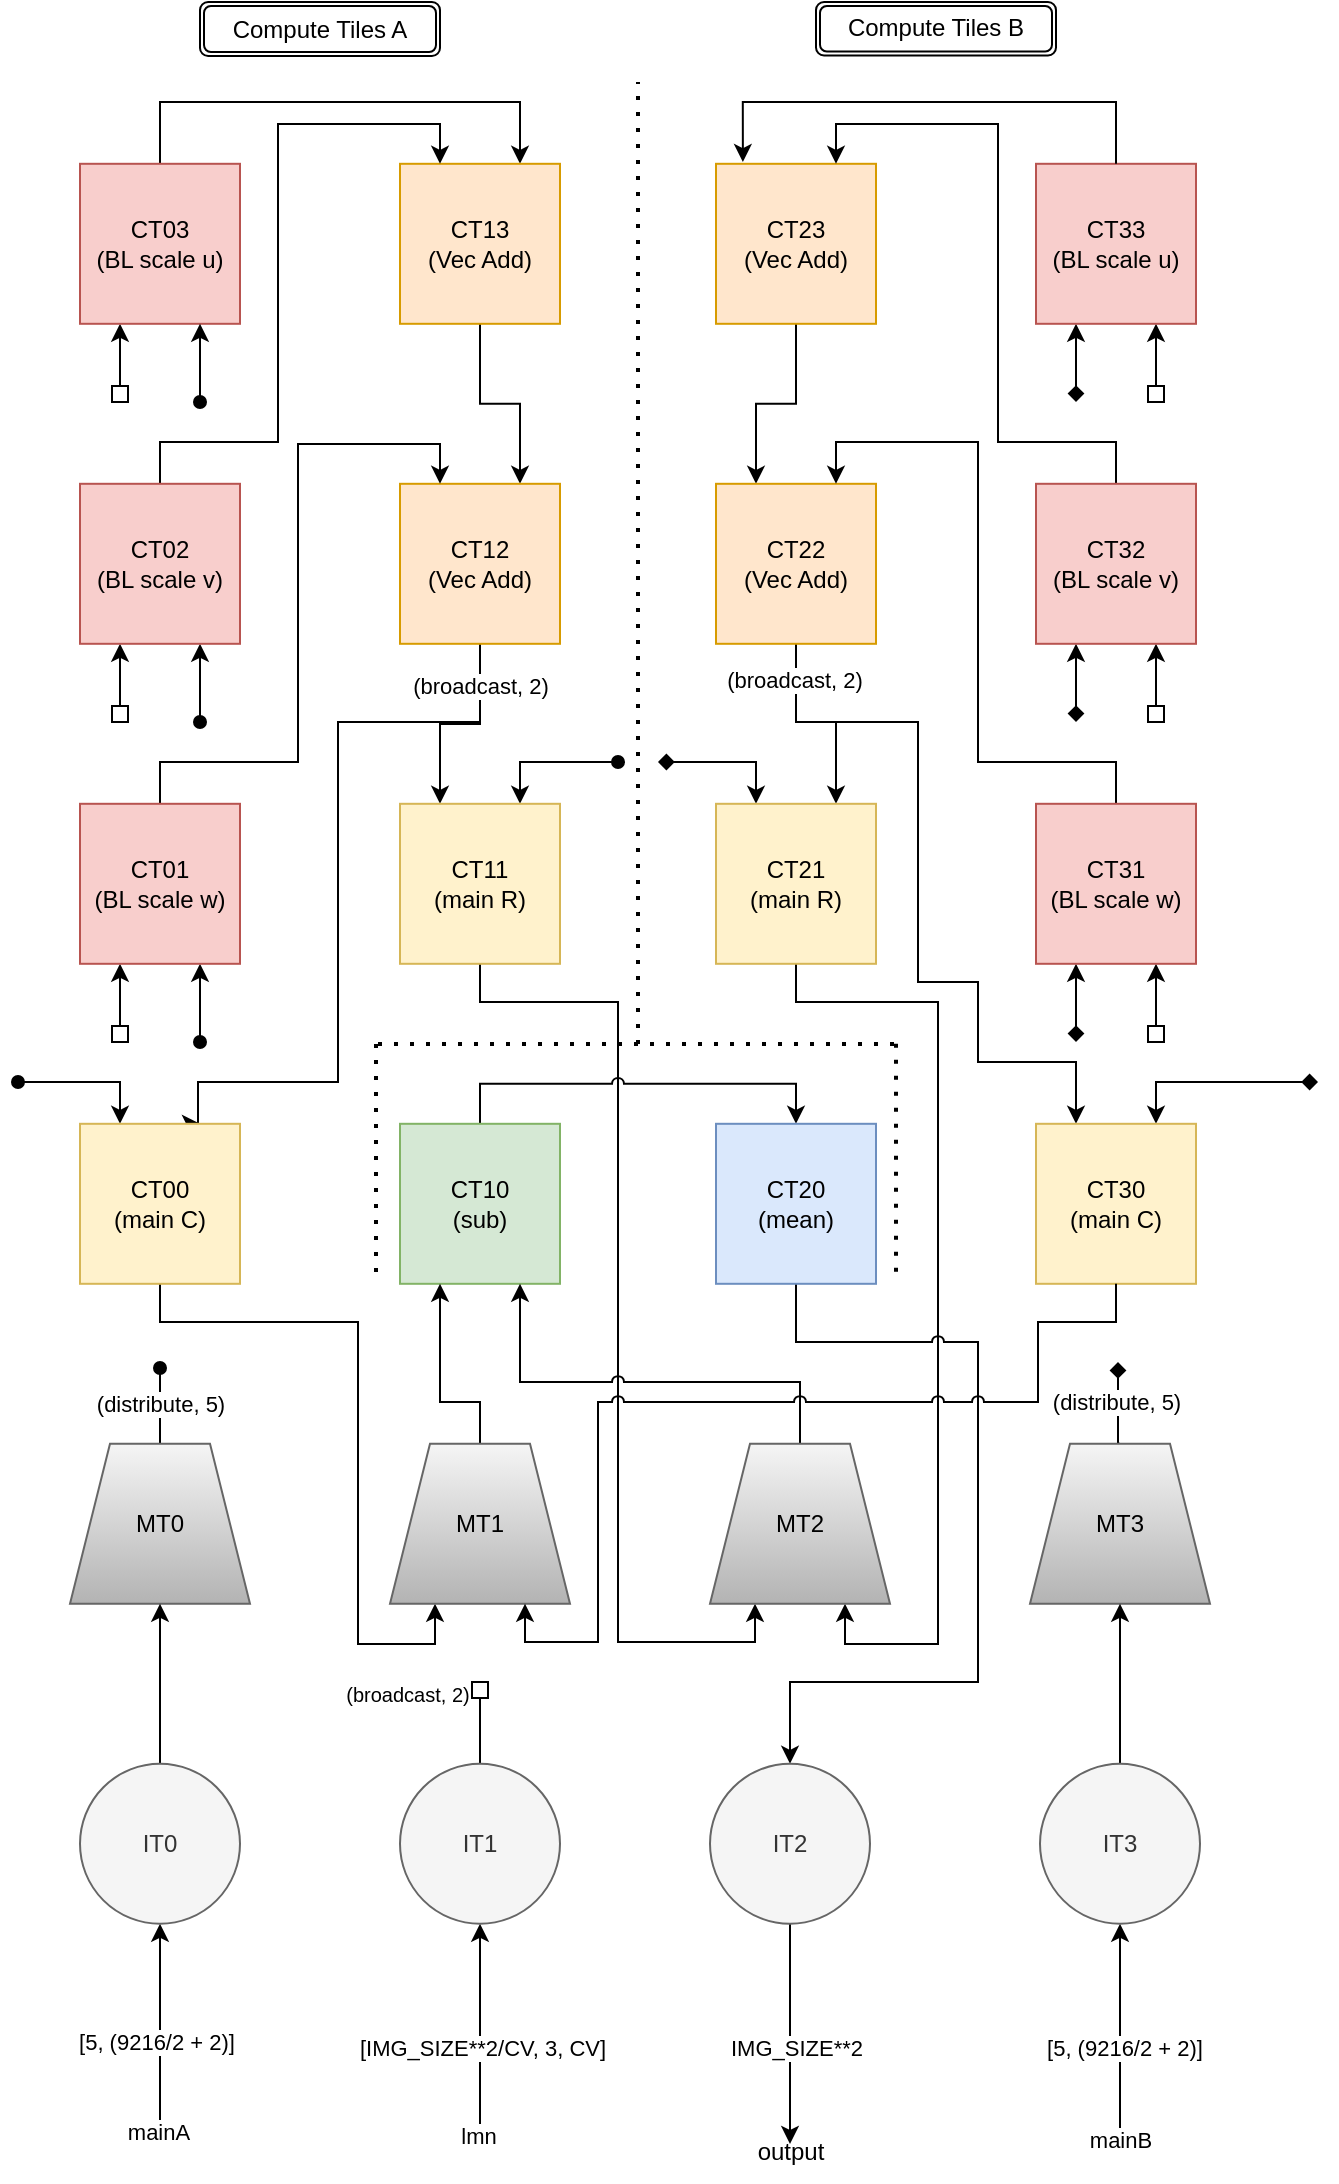 <mxfile version="24.5.3" type="device">
  <diagram name="Page-1" id="IsJR8FDoAbxO4GYFtRp9">
    <mxGraphModel dx="1050" dy="621" grid="1" gridSize="10" guides="1" tooltips="1" connect="1" arrows="1" fold="1" page="1" pageScale="1" pageWidth="850" pageHeight="1100" math="0" shadow="0">
      <root>
        <mxCell id="0" />
        <mxCell id="1" parent="0" />
        <mxCell id="jjxcdkxq4oABtmEfKF7z-58" style="edgeStyle=orthogonalEdgeStyle;rounded=0;orthogonalLoop=1;jettySize=auto;html=1;exitX=0.5;exitY=0;exitDx=0;exitDy=0;entryX=0.75;entryY=0;entryDx=0;entryDy=0;" parent="1" source="_XvTzFoEMZY5nAblzIYl-1" target="_XvTzFoEMZY5nAblzIYl-2" edge="1">
          <mxGeometry relative="1" as="geometry">
            <Array as="points">
              <mxPoint x="201" y="50" />
              <mxPoint x="381" y="50" />
            </Array>
          </mxGeometry>
        </mxCell>
        <mxCell id="jjxcdkxq4oABtmEfKF7z-85" style="edgeStyle=orthogonalEdgeStyle;rounded=0;orthogonalLoop=1;jettySize=auto;html=1;exitX=0.25;exitY=1;exitDx=0;exitDy=0;startArrow=classic;startFill=1;endArrow=box;endFill=0;" parent="1" source="_XvTzFoEMZY5nAblzIYl-1" edge="1">
          <mxGeometry relative="1" as="geometry">
            <mxPoint x="181" y="200" as="targetPoint" />
          </mxGeometry>
        </mxCell>
        <mxCell id="_XvTzFoEMZY5nAblzIYl-1" value="CT03&lt;div&gt;(BL scale u)&lt;/div&gt;" style="rounded=0;whiteSpace=wrap;html=1;fillColor=#f8cecc;strokeColor=#b85450;" parent="1" vertex="1">
          <mxGeometry x="161" y="80.9" width="80" height="80" as="geometry" />
        </mxCell>
        <mxCell id="jjxcdkxq4oABtmEfKF7z-60" style="edgeStyle=orthogonalEdgeStyle;rounded=0;orthogonalLoop=1;jettySize=auto;html=1;exitX=0.5;exitY=1;exitDx=0;exitDy=0;entryX=0.75;entryY=0;entryDx=0;entryDy=0;" parent="1" source="_XvTzFoEMZY5nAblzIYl-2" target="_XvTzFoEMZY5nAblzIYl-6" edge="1">
          <mxGeometry relative="1" as="geometry" />
        </mxCell>
        <mxCell id="_XvTzFoEMZY5nAblzIYl-2" value="CT13&lt;div&gt;(Vec Add)&lt;/div&gt;" style="rounded=0;whiteSpace=wrap;html=1;fillColor=#ffe6cc;strokeColor=#d79b00;" parent="1" vertex="1">
          <mxGeometry x="321" y="80.9" width="80" height="80" as="geometry" />
        </mxCell>
        <mxCell id="jjxcdkxq4oABtmEfKF7z-73" style="edgeStyle=orthogonalEdgeStyle;rounded=0;orthogonalLoop=1;jettySize=auto;html=1;exitX=0.5;exitY=1;exitDx=0;exitDy=0;entryX=0.25;entryY=0;entryDx=0;entryDy=0;" parent="1" source="_XvTzFoEMZY5nAblzIYl-3" target="_XvTzFoEMZY5nAblzIYl-7" edge="1">
          <mxGeometry relative="1" as="geometry" />
        </mxCell>
        <mxCell id="_XvTzFoEMZY5nAblzIYl-3" value="CT23&lt;div&gt;(&lt;span style=&quot;background-color: initial;&quot;&gt;Vec Add&lt;/span&gt;&lt;span style=&quot;background-color: initial;&quot;&gt;)&lt;/span&gt;&lt;/div&gt;" style="rounded=0;whiteSpace=wrap;html=1;fillColor=#ffe6cc;strokeColor=#d79b00;" parent="1" vertex="1">
          <mxGeometry x="479" y="80.9" width="80" height="80" as="geometry" />
        </mxCell>
        <mxCell id="jjxcdkxq4oABtmEfKF7z-54" style="edgeStyle=orthogonalEdgeStyle;rounded=0;orthogonalLoop=1;jettySize=auto;html=1;exitX=0.25;exitY=1;exitDx=0;exitDy=0;startArrow=classic;startFill=1;endArrow=diamond;endFill=1;" parent="1" source="_XvTzFoEMZY5nAblzIYl-4" edge="1">
          <mxGeometry relative="1" as="geometry">
            <mxPoint x="659" y="200" as="targetPoint" />
          </mxGeometry>
        </mxCell>
        <mxCell id="jjxcdkxq4oABtmEfKF7z-86" style="edgeStyle=orthogonalEdgeStyle;rounded=0;orthogonalLoop=1;jettySize=auto;html=1;exitX=0.75;exitY=1;exitDx=0;exitDy=0;startArrow=classic;startFill=1;endArrow=box;endFill=0;" parent="1" source="_XvTzFoEMZY5nAblzIYl-4" edge="1">
          <mxGeometry relative="1" as="geometry">
            <mxPoint x="699" y="200" as="targetPoint" />
          </mxGeometry>
        </mxCell>
        <mxCell id="_XvTzFoEMZY5nAblzIYl-4" value="CT33&lt;div&gt;(&lt;span style=&quot;background-color: initial;&quot;&gt;BL scale u&lt;/span&gt;&lt;span style=&quot;background-color: initial;&quot;&gt;)&lt;/span&gt;&lt;/div&gt;" style="rounded=0;whiteSpace=wrap;html=1;fillColor=#f8cecc;strokeColor=#b85450;" parent="1" vertex="1">
          <mxGeometry x="639" y="80.9" width="80" height="80" as="geometry" />
        </mxCell>
        <mxCell id="jjxcdkxq4oABtmEfKF7z-47" style="edgeStyle=orthogonalEdgeStyle;rounded=0;orthogonalLoop=1;jettySize=auto;html=1;exitX=0.75;exitY=1;exitDx=0;exitDy=0;startArrow=classic;startFill=1;endArrow=oval;endFill=1;" parent="1" source="_XvTzFoEMZY5nAblzIYl-5" edge="1">
          <mxGeometry relative="1" as="geometry">
            <mxPoint x="221" y="360" as="targetPoint" />
          </mxGeometry>
        </mxCell>
        <mxCell id="jjxcdkxq4oABtmEfKF7z-59" style="edgeStyle=orthogonalEdgeStyle;rounded=0;orthogonalLoop=1;jettySize=auto;html=1;exitX=0.5;exitY=0;exitDx=0;exitDy=0;entryX=0.25;entryY=0;entryDx=0;entryDy=0;" parent="1" source="_XvTzFoEMZY5nAblzIYl-5" target="_XvTzFoEMZY5nAblzIYl-2" edge="1">
          <mxGeometry relative="1" as="geometry">
            <Array as="points">
              <mxPoint x="201" y="220" />
              <mxPoint x="260" y="220" />
              <mxPoint x="260" y="61" />
              <mxPoint x="341" y="61" />
            </Array>
          </mxGeometry>
        </mxCell>
        <mxCell id="jjxcdkxq4oABtmEfKF7z-84" style="edgeStyle=orthogonalEdgeStyle;rounded=0;orthogonalLoop=1;jettySize=auto;html=1;exitX=0.25;exitY=1;exitDx=0;exitDy=0;startArrow=classic;startFill=1;endArrow=box;endFill=0;" parent="1" source="_XvTzFoEMZY5nAblzIYl-5" edge="1">
          <mxGeometry relative="1" as="geometry">
            <mxPoint x="181" y="360" as="targetPoint" />
          </mxGeometry>
        </mxCell>
        <mxCell id="_XvTzFoEMZY5nAblzIYl-5" value="CT02&lt;div&gt;(&lt;span style=&quot;background-color: initial;&quot;&gt;BL scale v&lt;/span&gt;&lt;span style=&quot;background-color: initial;&quot;&gt;)&lt;/span&gt;&lt;/div&gt;" style="rounded=0;whiteSpace=wrap;html=1;fillColor=#f8cecc;strokeColor=#b85450;" parent="1" vertex="1">
          <mxGeometry x="161" y="240.9" width="80" height="80" as="geometry" />
        </mxCell>
        <mxCell id="jjxcdkxq4oABtmEfKF7z-62" style="edgeStyle=orthogonalEdgeStyle;rounded=0;orthogonalLoop=1;jettySize=auto;html=1;exitX=0.5;exitY=1;exitDx=0;exitDy=0;entryX=0.75;entryY=0;entryDx=0;entryDy=0;" parent="1" source="_XvTzFoEMZY5nAblzIYl-6" target="_XvTzFoEMZY5nAblzIYl-13" edge="1">
          <mxGeometry relative="1" as="geometry">
            <Array as="points">
              <mxPoint x="361" y="360" />
              <mxPoint x="290" y="360" />
              <mxPoint x="290" y="540" />
              <mxPoint x="220" y="540" />
            </Array>
          </mxGeometry>
        </mxCell>
        <mxCell id="jjxcdkxq4oABtmEfKF7z-63" style="edgeStyle=orthogonalEdgeStyle;rounded=0;orthogonalLoop=1;jettySize=auto;html=1;exitX=0.5;exitY=1;exitDx=0;exitDy=0;entryX=0.25;entryY=0;entryDx=0;entryDy=0;" parent="1" source="_XvTzFoEMZY5nAblzIYl-6" target="_XvTzFoEMZY5nAblzIYl-10" edge="1">
          <mxGeometry relative="1" as="geometry">
            <Array as="points">
              <mxPoint x="361" y="361" />
              <mxPoint x="341" y="361" />
            </Array>
          </mxGeometry>
        </mxCell>
        <mxCell id="jjxcdkxq4oABtmEfKF7z-64" value="(broadcast, 2)" style="edgeLabel;html=1;align=center;verticalAlign=middle;resizable=0;points=[];" parent="jjxcdkxq4oABtmEfKF7z-63" vertex="1" connectable="0">
          <mxGeometry x="-0.59" relative="1" as="geometry">
            <mxPoint as="offset" />
          </mxGeometry>
        </mxCell>
        <mxCell id="_XvTzFoEMZY5nAblzIYl-6" value="CT12&lt;div&gt;(&lt;span style=&quot;background-color: initial;&quot;&gt;Vec Add&lt;/span&gt;&lt;span style=&quot;background-color: initial;&quot;&gt;)&lt;/span&gt;&lt;/div&gt;" style="rounded=0;whiteSpace=wrap;html=1;fillColor=#ffe6cc;strokeColor=#d79b00;" parent="1" vertex="1">
          <mxGeometry x="321" y="240.9" width="80" height="80" as="geometry" />
        </mxCell>
        <mxCell id="jjxcdkxq4oABtmEfKF7z-67" style="edgeStyle=orthogonalEdgeStyle;rounded=0;orthogonalLoop=1;jettySize=auto;html=1;exitX=0.5;exitY=1;exitDx=0;exitDy=0;entryX=0.75;entryY=0;entryDx=0;entryDy=0;" parent="1" source="_XvTzFoEMZY5nAblzIYl-7" target="_XvTzFoEMZY5nAblzIYl-11" edge="1">
          <mxGeometry relative="1" as="geometry">
            <Array as="points">
              <mxPoint x="519" y="360" />
              <mxPoint x="539" y="360" />
            </Array>
          </mxGeometry>
        </mxCell>
        <mxCell id="jjxcdkxq4oABtmEfKF7z-68" style="edgeStyle=orthogonalEdgeStyle;rounded=0;orthogonalLoop=1;jettySize=auto;html=1;exitX=0.5;exitY=1;exitDx=0;exitDy=0;entryX=0.25;entryY=0;entryDx=0;entryDy=0;" parent="1" source="_XvTzFoEMZY5nAblzIYl-7" target="_XvTzFoEMZY5nAblzIYl-18" edge="1">
          <mxGeometry relative="1" as="geometry">
            <Array as="points">
              <mxPoint x="519" y="360" />
              <mxPoint x="580" y="360" />
              <mxPoint x="580" y="490" />
              <mxPoint x="610" y="490" />
              <mxPoint x="610" y="530" />
              <mxPoint x="659" y="530" />
            </Array>
          </mxGeometry>
        </mxCell>
        <mxCell id="jjxcdkxq4oABtmEfKF7z-70" value="(broadcast, 2)" style="edgeLabel;html=1;align=center;verticalAlign=middle;resizable=0;points=[];" parent="jjxcdkxq4oABtmEfKF7z-68" vertex="1" connectable="0">
          <mxGeometry x="-0.907" y="-1" relative="1" as="geometry">
            <mxPoint as="offset" />
          </mxGeometry>
        </mxCell>
        <mxCell id="_XvTzFoEMZY5nAblzIYl-7" value="CT22&lt;div&gt;(&lt;span style=&quot;background-color: initial;&quot;&gt;Vec Add&lt;/span&gt;&lt;span style=&quot;background-color: initial;&quot;&gt;)&lt;/span&gt;&lt;/div&gt;" style="rounded=0;whiteSpace=wrap;html=1;fillColor=#ffe6cc;strokeColor=#d79b00;" parent="1" vertex="1">
          <mxGeometry x="479" y="240.9" width="80" height="80" as="geometry" />
        </mxCell>
        <mxCell id="jjxcdkxq4oABtmEfKF7z-55" style="edgeStyle=orthogonalEdgeStyle;rounded=0;orthogonalLoop=1;jettySize=auto;html=1;exitX=0.25;exitY=1;exitDx=0;exitDy=0;startArrow=classic;startFill=1;endArrow=diamond;endFill=1;" parent="1" source="_XvTzFoEMZY5nAblzIYl-8" edge="1">
          <mxGeometry relative="1" as="geometry">
            <mxPoint x="659" y="360" as="targetPoint" />
          </mxGeometry>
        </mxCell>
        <mxCell id="jjxcdkxq4oABtmEfKF7z-72" style="edgeStyle=orthogonalEdgeStyle;rounded=0;orthogonalLoop=1;jettySize=auto;html=1;exitX=0.5;exitY=0;exitDx=0;exitDy=0;entryX=0.75;entryY=0;entryDx=0;entryDy=0;" parent="1" source="_XvTzFoEMZY5nAblzIYl-8" target="_XvTzFoEMZY5nAblzIYl-3" edge="1">
          <mxGeometry relative="1" as="geometry">
            <Array as="points">
              <mxPoint x="679" y="220" />
              <mxPoint x="620" y="220" />
              <mxPoint x="620" y="61" />
              <mxPoint x="539" y="61" />
            </Array>
          </mxGeometry>
        </mxCell>
        <mxCell id="jjxcdkxq4oABtmEfKF7z-87" style="edgeStyle=orthogonalEdgeStyle;rounded=0;orthogonalLoop=1;jettySize=auto;html=1;exitX=0.75;exitY=1;exitDx=0;exitDy=0;startArrow=classic;startFill=1;endArrow=box;endFill=0;" parent="1" source="_XvTzFoEMZY5nAblzIYl-8" edge="1">
          <mxGeometry relative="1" as="geometry">
            <mxPoint x="699" y="360" as="targetPoint" />
          </mxGeometry>
        </mxCell>
        <mxCell id="_XvTzFoEMZY5nAblzIYl-8" value="CT32&lt;div&gt;(&lt;span style=&quot;background-color: initial;&quot;&gt;BL scale v&lt;/span&gt;&lt;span style=&quot;background-color: initial;&quot;&gt;)&lt;/span&gt;&lt;/div&gt;" style="rounded=0;whiteSpace=wrap;html=1;fillColor=#f8cecc;strokeColor=#b85450;" parent="1" vertex="1">
          <mxGeometry x="639" y="240.9" width="80" height="80" as="geometry" />
        </mxCell>
        <mxCell id="jjxcdkxq4oABtmEfKF7z-48" style="edgeStyle=orthogonalEdgeStyle;rounded=0;orthogonalLoop=1;jettySize=auto;html=1;exitX=0.75;exitY=1;exitDx=0;exitDy=0;startArrow=classic;startFill=1;endArrow=oval;endFill=1;" parent="1" source="_XvTzFoEMZY5nAblzIYl-9" edge="1">
          <mxGeometry relative="1" as="geometry">
            <mxPoint x="221" y="520" as="targetPoint" />
          </mxGeometry>
        </mxCell>
        <mxCell id="jjxcdkxq4oABtmEfKF7z-61" style="edgeStyle=orthogonalEdgeStyle;rounded=0;orthogonalLoop=1;jettySize=auto;html=1;exitX=0.5;exitY=0;exitDx=0;exitDy=0;entryX=0.25;entryY=0;entryDx=0;entryDy=0;" parent="1" source="_XvTzFoEMZY5nAblzIYl-9" target="_XvTzFoEMZY5nAblzIYl-6" edge="1">
          <mxGeometry relative="1" as="geometry">
            <Array as="points">
              <mxPoint x="201" y="380" />
              <mxPoint x="270" y="380" />
              <mxPoint x="270" y="221" />
              <mxPoint x="341" y="221" />
            </Array>
          </mxGeometry>
        </mxCell>
        <mxCell id="jjxcdkxq4oABtmEfKF7z-83" style="edgeStyle=orthogonalEdgeStyle;rounded=0;orthogonalLoop=1;jettySize=auto;html=1;exitX=0.25;exitY=1;exitDx=0;exitDy=0;startArrow=classic;startFill=1;endArrow=box;endFill=0;" parent="1" source="_XvTzFoEMZY5nAblzIYl-9" edge="1">
          <mxGeometry relative="1" as="geometry">
            <mxPoint x="181" y="520" as="targetPoint" />
          </mxGeometry>
        </mxCell>
        <mxCell id="_XvTzFoEMZY5nAblzIYl-9" value="CT01&lt;br&gt;(BL scale w)" style="rounded=0;whiteSpace=wrap;html=1;fillColor=#f8cecc;strokeColor=#b85450;" parent="1" vertex="1">
          <mxGeometry x="161" y="400.9" width="80" height="80" as="geometry" />
        </mxCell>
        <mxCell id="jjxcdkxq4oABtmEfKF7z-51" style="edgeStyle=orthogonalEdgeStyle;rounded=0;orthogonalLoop=1;jettySize=auto;html=1;exitX=0.75;exitY=0;exitDx=0;exitDy=0;startArrow=classic;startFill=1;endArrow=oval;endFill=1;" parent="1" source="_XvTzFoEMZY5nAblzIYl-10" edge="1">
          <mxGeometry relative="1" as="geometry">
            <mxPoint x="430" y="380" as="targetPoint" />
            <Array as="points">
              <mxPoint x="381" y="380" />
              <mxPoint x="430" y="380" />
            </Array>
          </mxGeometry>
        </mxCell>
        <mxCell id="jjxcdkxq4oABtmEfKF7z-78" style="edgeStyle=orthogonalEdgeStyle;rounded=0;orthogonalLoop=1;jettySize=auto;html=1;exitX=0.5;exitY=1;exitDx=0;exitDy=0;entryX=0.25;entryY=1;entryDx=0;entryDy=0;jumpStyle=arc;" parent="1" source="_XvTzFoEMZY5nAblzIYl-10" target="_XvTzFoEMZY5nAblzIYl-27" edge="1">
          <mxGeometry relative="1" as="geometry">
            <Array as="points">
              <mxPoint x="361" y="500" />
              <mxPoint x="430" y="500" />
              <mxPoint x="430" y="820" />
              <mxPoint x="499" y="820" />
            </Array>
          </mxGeometry>
        </mxCell>
        <mxCell id="_XvTzFoEMZY5nAblzIYl-10" value="CT11&lt;div&gt;(main R)&lt;br&gt;&lt;/div&gt;" style="rounded=0;whiteSpace=wrap;html=1;fillColor=#fff2cc;strokeColor=#d6b656;" parent="1" vertex="1">
          <mxGeometry x="321" y="400.9" width="80" height="80" as="geometry" />
        </mxCell>
        <mxCell id="jjxcdkxq4oABtmEfKF7z-52" style="edgeStyle=orthogonalEdgeStyle;rounded=0;orthogonalLoop=1;jettySize=auto;html=1;exitX=0.25;exitY=0;exitDx=0;exitDy=0;startArrow=classic;startFill=1;endArrow=diamond;endFill=1;" parent="1" source="_XvTzFoEMZY5nAblzIYl-11" edge="1">
          <mxGeometry relative="1" as="geometry">
            <mxPoint x="450" y="380" as="targetPoint" />
            <Array as="points">
              <mxPoint x="499" y="380" />
              <mxPoint x="450" y="380" />
            </Array>
          </mxGeometry>
        </mxCell>
        <mxCell id="jjxcdkxq4oABtmEfKF7z-79" style="edgeStyle=orthogonalEdgeStyle;rounded=0;orthogonalLoop=1;jettySize=auto;html=1;exitX=0.5;exitY=1;exitDx=0;exitDy=0;entryX=0.75;entryY=1;entryDx=0;entryDy=0;jumpStyle=arc;" parent="1" source="_XvTzFoEMZY5nAblzIYl-11" target="_XvTzFoEMZY5nAblzIYl-27" edge="1">
          <mxGeometry relative="1" as="geometry">
            <Array as="points">
              <mxPoint x="519" y="500" />
              <mxPoint x="590" y="500" />
              <mxPoint x="590" y="821" />
              <mxPoint x="544" y="821" />
            </Array>
          </mxGeometry>
        </mxCell>
        <mxCell id="_XvTzFoEMZY5nAblzIYl-11" value="CT21&lt;div&gt;(main R)&lt;br&gt;&lt;/div&gt;" style="rounded=0;whiteSpace=wrap;html=1;fillColor=#fff2cc;strokeColor=#d6b656;" parent="1" vertex="1">
          <mxGeometry x="479" y="400.9" width="80" height="80" as="geometry" />
        </mxCell>
        <mxCell id="jjxcdkxq4oABtmEfKF7z-56" style="edgeStyle=orthogonalEdgeStyle;rounded=0;orthogonalLoop=1;jettySize=auto;html=1;exitX=0.25;exitY=1;exitDx=0;exitDy=0;startArrow=classic;startFill=1;endArrow=diamond;endFill=1;" parent="1" source="_XvTzFoEMZY5nAblzIYl-12" edge="1">
          <mxGeometry relative="1" as="geometry">
            <mxPoint x="659" y="520" as="targetPoint" />
          </mxGeometry>
        </mxCell>
        <mxCell id="jjxcdkxq4oABtmEfKF7z-75" style="edgeStyle=orthogonalEdgeStyle;rounded=0;orthogonalLoop=1;jettySize=auto;html=1;exitX=0.5;exitY=0;exitDx=0;exitDy=0;entryX=0.75;entryY=0;entryDx=0;entryDy=0;" parent="1" source="_XvTzFoEMZY5nAblzIYl-12" target="_XvTzFoEMZY5nAblzIYl-7" edge="1">
          <mxGeometry relative="1" as="geometry">
            <Array as="points">
              <mxPoint x="679" y="380" />
              <mxPoint x="610" y="380" />
              <mxPoint x="610" y="220" />
              <mxPoint x="539" y="220" />
            </Array>
          </mxGeometry>
        </mxCell>
        <mxCell id="jjxcdkxq4oABtmEfKF7z-88" style="edgeStyle=orthogonalEdgeStyle;rounded=0;orthogonalLoop=1;jettySize=auto;html=1;exitX=0.75;exitY=1;exitDx=0;exitDy=0;startArrow=classic;startFill=1;endArrow=box;endFill=0;" parent="1" source="_XvTzFoEMZY5nAblzIYl-12" edge="1">
          <mxGeometry relative="1" as="geometry">
            <mxPoint x="699" y="520" as="targetPoint" />
          </mxGeometry>
        </mxCell>
        <mxCell id="_XvTzFoEMZY5nAblzIYl-12" value="CT31&lt;div&gt;(&lt;span style=&quot;background-color: initial;&quot;&gt;BL scale w&lt;/span&gt;&lt;span style=&quot;background-color: initial;&quot;&gt;)&lt;/span&gt;&lt;/div&gt;" style="rounded=0;whiteSpace=wrap;html=1;fillColor=#f8cecc;strokeColor=#b85450;" parent="1" vertex="1">
          <mxGeometry x="639" y="400.9" width="80" height="80" as="geometry" />
        </mxCell>
        <mxCell id="jjxcdkxq4oABtmEfKF7z-66" style="edgeStyle=orthogonalEdgeStyle;rounded=0;orthogonalLoop=1;jettySize=auto;html=1;exitX=0.5;exitY=1;exitDx=0;exitDy=0;entryX=0.25;entryY=1;entryDx=0;entryDy=0;jumpStyle=arc;" parent="1" source="_XvTzFoEMZY5nAblzIYl-13" target="_XvTzFoEMZY5nAblzIYl-23" edge="1">
          <mxGeometry relative="1" as="geometry">
            <Array as="points">
              <mxPoint x="201" y="660" />
              <mxPoint x="300" y="660" />
              <mxPoint x="300" y="821" />
              <mxPoint x="339" y="821" />
            </Array>
          </mxGeometry>
        </mxCell>
        <mxCell id="jjxcdkxq4oABtmEfKF7z-90" style="edgeStyle=orthogonalEdgeStyle;rounded=0;orthogonalLoop=1;jettySize=auto;html=1;exitX=0.25;exitY=0;exitDx=0;exitDy=0;startArrow=classic;startFill=1;endArrow=oval;endFill=1;" parent="1" source="_XvTzFoEMZY5nAblzIYl-13" edge="1">
          <mxGeometry relative="1" as="geometry">
            <mxPoint x="130" y="540" as="targetPoint" />
            <Array as="points">
              <mxPoint x="181" y="540" />
            </Array>
          </mxGeometry>
        </mxCell>
        <mxCell id="_XvTzFoEMZY5nAblzIYl-13" value="CT00&lt;div&gt;(main C)&lt;/div&gt;" style="rounded=0;whiteSpace=wrap;html=1;fillColor=#fff2cc;strokeColor=#d6b656;" parent="1" vertex="1">
          <mxGeometry x="161" y="560.9" width="80" height="80" as="geometry" />
        </mxCell>
        <mxCell id="jjxcdkxq4oABtmEfKF7z-81" style="edgeStyle=orthogonalEdgeStyle;rounded=0;orthogonalLoop=1;jettySize=auto;html=1;exitX=0.5;exitY=0;exitDx=0;exitDy=0;entryX=0.5;entryY=0;entryDx=0;entryDy=0;jumpStyle=arc;" parent="1" source="_XvTzFoEMZY5nAblzIYl-14" target="_XvTzFoEMZY5nAblzIYl-15" edge="1">
          <mxGeometry relative="1" as="geometry" />
        </mxCell>
        <mxCell id="_XvTzFoEMZY5nAblzIYl-14" value="CT10&lt;div&gt;(sub)&lt;/div&gt;" style="rounded=0;whiteSpace=wrap;html=1;fillColor=#d5e8d4;strokeColor=#82b366;" parent="1" vertex="1">
          <mxGeometry x="321" y="560.9" width="80" height="80" as="geometry" />
        </mxCell>
        <mxCell id="jjxcdkxq4oABtmEfKF7z-65" style="edgeStyle=orthogonalEdgeStyle;rounded=0;orthogonalLoop=1;jettySize=auto;html=1;exitX=0.5;exitY=1;exitDx=0;exitDy=0;jumpStyle=arc;" parent="1" source="_XvTzFoEMZY5nAblzIYl-15" target="_XvTzFoEMZY5nAblzIYl-38" edge="1">
          <mxGeometry relative="1" as="geometry">
            <Array as="points">
              <mxPoint x="519" y="670" />
              <mxPoint x="610" y="670" />
              <mxPoint x="610" y="840" />
              <mxPoint x="516" y="840" />
            </Array>
          </mxGeometry>
        </mxCell>
        <mxCell id="_XvTzFoEMZY5nAblzIYl-15" value="CT20&lt;div&gt;(mean)&lt;/div&gt;" style="rounded=0;whiteSpace=wrap;html=1;fillColor=#dae8fc;strokeColor=#6c8ebf;" parent="1" vertex="1">
          <mxGeometry x="479" y="560.9" width="80" height="80" as="geometry" />
        </mxCell>
        <mxCell id="jjxcdkxq4oABtmEfKF7z-53" style="edgeStyle=orthogonalEdgeStyle;rounded=0;orthogonalLoop=1;jettySize=auto;html=1;exitX=0.75;exitY=0;exitDx=0;exitDy=0;startArrow=classic;startFill=1;endArrow=diamond;endFill=1;" parent="1" source="_XvTzFoEMZY5nAblzIYl-18" edge="1">
          <mxGeometry relative="1" as="geometry">
            <mxPoint x="780" y="540" as="targetPoint" />
            <Array as="points">
              <mxPoint x="699" y="540" />
              <mxPoint x="780" y="540" />
            </Array>
          </mxGeometry>
        </mxCell>
        <mxCell id="_XvTzFoEMZY5nAblzIYl-18" value="CT30&lt;div&gt;(main C)&lt;/div&gt;" style="rounded=0;whiteSpace=wrap;html=1;fillColor=#fff2cc;strokeColor=#d6b656;" parent="1" vertex="1">
          <mxGeometry x="639" y="560.9" width="80" height="80" as="geometry" />
        </mxCell>
        <mxCell id="jjxcdkxq4oABtmEfKF7z-33" style="edgeStyle=orthogonalEdgeStyle;rounded=0;orthogonalLoop=1;jettySize=auto;html=1;exitX=0.5;exitY=0;exitDx=0;exitDy=0;endArrow=oval;endFill=1;startArrow=none;startFill=0;" parent="1" source="_XvTzFoEMZY5nAblzIYl-19" edge="1">
          <mxGeometry relative="1" as="geometry">
            <mxPoint x="201" y="683" as="targetPoint" />
            <Array as="points">
              <mxPoint x="201" y="690" />
              <mxPoint x="201" y="690" />
            </Array>
          </mxGeometry>
        </mxCell>
        <mxCell id="jjxcdkxq4oABtmEfKF7z-38" value="(distribute, 5)" style="edgeLabel;html=1;align=center;verticalAlign=middle;resizable=0;points=[];" parent="jjxcdkxq4oABtmEfKF7z-33" vertex="1" connectable="0">
          <mxGeometry x="-0.867" y="-1" relative="1" as="geometry">
            <mxPoint x="-1" y="-18" as="offset" />
          </mxGeometry>
        </mxCell>
        <mxCell id="_XvTzFoEMZY5nAblzIYl-19" value="MT0" style="shape=trapezoid;perimeter=trapezoidPerimeter;whiteSpace=wrap;html=1;fixedSize=1;direction=east;fillColor=#f5f5f5;strokeColor=#666666;gradientColor=#b3b3b3;" parent="1" vertex="1">
          <mxGeometry x="156" y="720.9" width="90" height="80" as="geometry" />
        </mxCell>
        <mxCell id="jjxcdkxq4oABtmEfKF7z-77" style="edgeStyle=orthogonalEdgeStyle;rounded=0;orthogonalLoop=1;jettySize=auto;html=1;exitX=0.5;exitY=0;exitDx=0;exitDy=0;entryX=0.25;entryY=1;entryDx=0;entryDy=0;jumpStyle=arc;" parent="1" source="_XvTzFoEMZY5nAblzIYl-23" target="_XvTzFoEMZY5nAblzIYl-14" edge="1">
          <mxGeometry relative="1" as="geometry">
            <Array as="points">
              <mxPoint x="361" y="700" />
              <mxPoint x="341" y="700" />
            </Array>
          </mxGeometry>
        </mxCell>
        <mxCell id="_XvTzFoEMZY5nAblzIYl-23" value="MT1" style="shape=trapezoid;perimeter=trapezoidPerimeter;whiteSpace=wrap;html=1;fixedSize=1;direction=east;fillColor=#f5f5f5;strokeColor=#666666;gradientColor=#b3b3b3;" parent="1" vertex="1">
          <mxGeometry x="316" y="720.9" width="90" height="80" as="geometry" />
        </mxCell>
        <mxCell id="jjxcdkxq4oABtmEfKF7z-80" style="edgeStyle=orthogonalEdgeStyle;rounded=0;orthogonalLoop=1;jettySize=auto;html=1;exitX=0.5;exitY=0;exitDx=0;exitDy=0;entryX=0.75;entryY=1;entryDx=0;entryDy=0;jumpStyle=arc;" parent="1" source="_XvTzFoEMZY5nAblzIYl-27" target="_XvTzFoEMZY5nAblzIYl-14" edge="1">
          <mxGeometry relative="1" as="geometry">
            <Array as="points">
              <mxPoint x="521" y="690" />
              <mxPoint x="381" y="690" />
            </Array>
          </mxGeometry>
        </mxCell>
        <mxCell id="_XvTzFoEMZY5nAblzIYl-27" value="MT2" style="shape=trapezoid;perimeter=trapezoidPerimeter;whiteSpace=wrap;html=1;fixedSize=1;direction=east;fillColor=#f5f5f5;strokeColor=#666666;gradientColor=#b3b3b3;" parent="1" vertex="1">
          <mxGeometry x="476" y="720.9" width="90" height="80" as="geometry" />
        </mxCell>
        <mxCell id="jjxcdkxq4oABtmEfKF7z-34" style="edgeStyle=orthogonalEdgeStyle;rounded=0;orthogonalLoop=1;jettySize=auto;html=1;exitX=0.5;exitY=0;exitDx=0;exitDy=0;endArrow=diamond;endFill=1;" parent="1" source="_XvTzFoEMZY5nAblzIYl-28" edge="1">
          <mxGeometry relative="1" as="geometry">
            <mxPoint x="680" y="680" as="targetPoint" />
            <Array as="points">
              <mxPoint x="680" y="721" />
            </Array>
          </mxGeometry>
        </mxCell>
        <mxCell id="jjxcdkxq4oABtmEfKF7z-39" value="(distribute, 5)" style="edgeLabel;html=1;align=center;verticalAlign=middle;resizable=0;points=[];" parent="jjxcdkxq4oABtmEfKF7z-34" vertex="1" connectable="0">
          <mxGeometry x="-0.858" relative="1" as="geometry">
            <mxPoint x="-1" y="-19" as="offset" />
          </mxGeometry>
        </mxCell>
        <mxCell id="_XvTzFoEMZY5nAblzIYl-28" value="MT3" style="shape=trapezoid;perimeter=trapezoidPerimeter;whiteSpace=wrap;html=1;fixedSize=1;direction=east;fillColor=#f5f5f5;strokeColor=#666666;gradientColor=#b3b3b3;" parent="1" vertex="1">
          <mxGeometry x="636" y="720.9" width="90" height="80" as="geometry" />
        </mxCell>
        <mxCell id="jjxcdkxq4oABtmEfKF7z-4" style="edgeStyle=orthogonalEdgeStyle;rounded=0;orthogonalLoop=1;jettySize=auto;html=1;exitX=0.5;exitY=1;exitDx=0;exitDy=0;startArrow=classic;startFill=1;endArrow=none;endFill=0;" parent="1" source="_XvTzFoEMZY5nAblzIYl-33" edge="1">
          <mxGeometry relative="1" as="geometry">
            <mxPoint x="201" y="1071" as="targetPoint" />
          </mxGeometry>
        </mxCell>
        <mxCell id="jjxcdkxq4oABtmEfKF7z-8" value="mainA" style="edgeLabel;html=1;align=center;verticalAlign=middle;resizable=0;points=[];" parent="jjxcdkxq4oABtmEfKF7z-4" vertex="1" connectable="0">
          <mxGeometry x="0.893" y="-1" relative="1" as="geometry">
            <mxPoint as="offset" />
          </mxGeometry>
        </mxCell>
        <mxCell id="jjxcdkxq4oABtmEfKF7z-13" value="[5, (9216/2 + 2)]" style="edgeLabel;html=1;align=center;verticalAlign=middle;resizable=0;points=[];" parent="jjxcdkxq4oABtmEfKF7z-4" vertex="1" connectable="0">
          <mxGeometry x="0.079" y="-3" relative="1" as="geometry">
            <mxPoint as="offset" />
          </mxGeometry>
        </mxCell>
        <mxCell id="jjxcdkxq4oABtmEfKF7z-11" style="edgeStyle=orthogonalEdgeStyle;rounded=0;orthogonalLoop=1;jettySize=auto;html=1;exitX=0.5;exitY=0;exitDx=0;exitDy=0;entryX=0.5;entryY=1;entryDx=0;entryDy=0;" parent="1" source="_XvTzFoEMZY5nAblzIYl-33" target="_XvTzFoEMZY5nAblzIYl-19" edge="1">
          <mxGeometry relative="1" as="geometry" />
        </mxCell>
        <mxCell id="_XvTzFoEMZY5nAblzIYl-33" value="IT0" style="ellipse;whiteSpace=wrap;html=1;aspect=fixed;fillColor=#f5f5f5;fontColor=#333333;strokeColor=#666666;" parent="1" vertex="1">
          <mxGeometry x="161" y="880.9" width="80" height="80" as="geometry" />
        </mxCell>
        <mxCell id="jjxcdkxq4oABtmEfKF7z-6" style="edgeStyle=orthogonalEdgeStyle;rounded=0;orthogonalLoop=1;jettySize=auto;html=1;exitX=0.5;exitY=1;exitDx=0;exitDy=0;endArrow=none;endFill=0;startArrow=classic;startFill=1;" parent="1" source="_XvTzFoEMZY5nAblzIYl-34" edge="1">
          <mxGeometry relative="1" as="geometry">
            <mxPoint x="361" y="1071" as="targetPoint" />
          </mxGeometry>
        </mxCell>
        <mxCell id="jjxcdkxq4oABtmEfKF7z-10" value="lmn" style="edgeLabel;html=1;align=center;verticalAlign=middle;resizable=0;points=[];" parent="jjxcdkxq4oABtmEfKF7z-6" vertex="1" connectable="0">
          <mxGeometry x="0.929" y="-1" relative="1" as="geometry">
            <mxPoint as="offset" />
          </mxGeometry>
        </mxCell>
        <mxCell id="jjxcdkxq4oABtmEfKF7z-15" value="[IMG_SIZE**2/CV, 3, CV]" style="edgeLabel;html=1;align=center;verticalAlign=middle;resizable=0;points=[];" parent="jjxcdkxq4oABtmEfKF7z-6" vertex="1" connectable="0">
          <mxGeometry x="0.133" relative="1" as="geometry">
            <mxPoint as="offset" />
          </mxGeometry>
        </mxCell>
        <mxCell id="jjxcdkxq4oABtmEfKF7z-82" style="edgeStyle=orthogonalEdgeStyle;rounded=0;orthogonalLoop=1;jettySize=auto;html=1;exitX=0.5;exitY=0;exitDx=0;exitDy=0;endArrow=box;endFill=0;" parent="1" source="_XvTzFoEMZY5nAblzIYl-34" edge="1">
          <mxGeometry relative="1" as="geometry">
            <mxPoint x="361" y="840" as="targetPoint" />
          </mxGeometry>
        </mxCell>
        <mxCell id="_XvTzFoEMZY5nAblzIYl-34" value="IT1" style="ellipse;whiteSpace=wrap;html=1;aspect=fixed;fillColor=#f5f5f5;fontColor=#333333;strokeColor=#666666;" parent="1" vertex="1">
          <mxGeometry x="321" y="880.9" width="80" height="80" as="geometry" />
        </mxCell>
        <mxCell id="jjxcdkxq4oABtmEfKF7z-7" style="edgeStyle=orthogonalEdgeStyle;rounded=0;orthogonalLoop=1;jettySize=auto;html=1;exitX=0.5;exitY=1;exitDx=0;exitDy=0;" parent="1" source="_XvTzFoEMZY5nAblzIYl-38" edge="1">
          <mxGeometry relative="1" as="geometry">
            <mxPoint x="516" y="1071" as="targetPoint" />
          </mxGeometry>
        </mxCell>
        <mxCell id="jjxcdkxq4oABtmEfKF7z-16" value="IMG_SIZE**2" style="edgeLabel;html=1;align=center;verticalAlign=middle;resizable=0;points=[];" parent="jjxcdkxq4oABtmEfKF7z-7" vertex="1" connectable="0">
          <mxGeometry x="0.133" y="2" relative="1" as="geometry">
            <mxPoint as="offset" />
          </mxGeometry>
        </mxCell>
        <mxCell id="_XvTzFoEMZY5nAblzIYl-38" value="IT2" style="ellipse;whiteSpace=wrap;html=1;aspect=fixed;fillColor=#f5f5f5;fontColor=#333333;strokeColor=#666666;" parent="1" vertex="1">
          <mxGeometry x="476" y="880.9" width="80" height="80" as="geometry" />
        </mxCell>
        <mxCell id="jjxcdkxq4oABtmEfKF7z-5" style="edgeStyle=orthogonalEdgeStyle;rounded=0;orthogonalLoop=1;jettySize=auto;html=1;exitX=0.5;exitY=1;exitDx=0;exitDy=0;endArrow=none;endFill=0;startArrow=classic;startFill=1;" parent="1" source="_XvTzFoEMZY5nAblzIYl-43" edge="1">
          <mxGeometry relative="1" as="geometry">
            <mxPoint x="681" y="1071" as="targetPoint" />
          </mxGeometry>
        </mxCell>
        <mxCell id="jjxcdkxq4oABtmEfKF7z-9" value="mainB" style="edgeLabel;html=1;align=center;verticalAlign=middle;resizable=0;points=[];" parent="jjxcdkxq4oABtmEfKF7z-5" vertex="1" connectable="0">
          <mxGeometry x="0.965" relative="1" as="geometry">
            <mxPoint as="offset" />
          </mxGeometry>
        </mxCell>
        <mxCell id="jjxcdkxq4oABtmEfKF7z-14" value="[5, (9216/2 + 2)]" style="edgeLabel;html=1;align=center;verticalAlign=middle;resizable=0;points=[];" parent="jjxcdkxq4oABtmEfKF7z-5" vertex="1" connectable="0">
          <mxGeometry x="0.133" y="1" relative="1" as="geometry">
            <mxPoint as="offset" />
          </mxGeometry>
        </mxCell>
        <mxCell id="jjxcdkxq4oABtmEfKF7z-12" style="edgeStyle=orthogonalEdgeStyle;rounded=0;orthogonalLoop=1;jettySize=auto;html=1;exitX=0.5;exitY=0;exitDx=0;exitDy=0;entryX=0.5;entryY=1;entryDx=0;entryDy=0;" parent="1" source="_XvTzFoEMZY5nAblzIYl-43" target="_XvTzFoEMZY5nAblzIYl-28" edge="1">
          <mxGeometry relative="1" as="geometry" />
        </mxCell>
        <mxCell id="_XvTzFoEMZY5nAblzIYl-43" value="IT3" style="ellipse;whiteSpace=wrap;html=1;aspect=fixed;fillColor=#f5f5f5;fontColor=#333333;strokeColor=#666666;" parent="1" vertex="1">
          <mxGeometry x="641" y="880.9" width="80" height="80" as="geometry" />
        </mxCell>
        <mxCell id="_XvTzFoEMZY5nAblzIYl-46" value="" style="endArrow=none;dashed=1;html=1;dashPattern=1 3;strokeWidth=2;rounded=0;" parent="1" edge="1">
          <mxGeometry width="50" height="50" relative="1" as="geometry">
            <mxPoint x="440" y="521" as="sourcePoint" />
            <mxPoint x="440" y="40" as="targetPoint" />
          </mxGeometry>
        </mxCell>
        <mxCell id="_XvTzFoEMZY5nAblzIYl-67" value="Compute Tiles A" style="shape=ext;double=1;rounded=1;whiteSpace=wrap;html=1;" parent="1" vertex="1">
          <mxGeometry x="221" width="120" height="27" as="geometry" />
        </mxCell>
        <mxCell id="_XvTzFoEMZY5nAblzIYl-68" value="Compute Tiles B" style="shape=ext;double=1;rounded=1;whiteSpace=wrap;html=1;" parent="1" vertex="1">
          <mxGeometry x="529" width="120" height="26.75" as="geometry" />
        </mxCell>
        <mxCell id="jjxcdkxq4oABtmEfKF7z-1" value="" style="endArrow=none;dashed=1;html=1;dashPattern=1 3;strokeWidth=2;rounded=0;" parent="1" edge="1">
          <mxGeometry width="50" height="50" relative="1" as="geometry">
            <mxPoint x="310" y="521" as="sourcePoint" />
            <mxPoint x="570" y="521" as="targetPoint" />
          </mxGeometry>
        </mxCell>
        <mxCell id="jjxcdkxq4oABtmEfKF7z-2" value="" style="endArrow=none;dashed=1;html=1;dashPattern=1 3;strokeWidth=2;rounded=0;" parent="1" edge="1">
          <mxGeometry width="50" height="50" relative="1" as="geometry">
            <mxPoint x="309" y="521" as="sourcePoint" />
            <mxPoint x="309" y="641" as="targetPoint" />
            <Array as="points">
              <mxPoint x="309" y="580" />
            </Array>
          </mxGeometry>
        </mxCell>
        <mxCell id="jjxcdkxq4oABtmEfKF7z-3" value="" style="endArrow=none;dashed=1;html=1;dashPattern=1 3;strokeWidth=2;rounded=0;" parent="1" edge="1">
          <mxGeometry width="50" height="50" relative="1" as="geometry">
            <mxPoint x="569" y="520.9" as="sourcePoint" />
            <mxPoint x="569" y="640.9" as="targetPoint" />
          </mxGeometry>
        </mxCell>
        <mxCell id="jjxcdkxq4oABtmEfKF7z-25" value="(broadcast, 2)" style="text;html=1;align=center;verticalAlign=middle;whiteSpace=wrap;rounded=0;fontSize=10;" parent="1" vertex="1">
          <mxGeometry x="290" y="831" width="70" height="30" as="geometry" />
        </mxCell>
        <mxCell id="jjxcdkxq4oABtmEfKF7z-46" style="edgeStyle=orthogonalEdgeStyle;rounded=0;orthogonalLoop=1;jettySize=auto;html=1;exitX=0.75;exitY=1;exitDx=0;exitDy=0;startArrow=classic;startFill=1;endArrow=oval;endFill=1;" parent="1" source="_XvTzFoEMZY5nAblzIYl-1" edge="1">
          <mxGeometry relative="1" as="geometry">
            <mxPoint x="221" y="200" as="targetPoint" />
          </mxGeometry>
        </mxCell>
        <mxCell id="jjxcdkxq4oABtmEfKF7z-57" value="output" style="text;html=1;align=center;verticalAlign=middle;resizable=0;points=[];autosize=1;strokeColor=none;fillColor=none;" parent="1" vertex="1">
          <mxGeometry x="486" y="1060" width="60" height="30" as="geometry" />
        </mxCell>
        <mxCell id="jjxcdkxq4oABtmEfKF7z-71" style="edgeStyle=orthogonalEdgeStyle;rounded=0;orthogonalLoop=1;jettySize=auto;html=1;exitX=0.5;exitY=0;exitDx=0;exitDy=0;entryX=0.168;entryY=-0.011;entryDx=0;entryDy=0;entryPerimeter=0;" parent="1" source="_XvTzFoEMZY5nAblzIYl-4" target="_XvTzFoEMZY5nAblzIYl-3" edge="1">
          <mxGeometry relative="1" as="geometry">
            <Array as="points">
              <mxPoint x="679" y="50" />
              <mxPoint x="492" y="50" />
            </Array>
          </mxGeometry>
        </mxCell>
        <mxCell id="jjxcdkxq4oABtmEfKF7z-76" style="edgeStyle=orthogonalEdgeStyle;rounded=0;orthogonalLoop=1;jettySize=auto;html=1;exitX=0.5;exitY=1;exitDx=0;exitDy=0;entryX=0.75;entryY=1;entryDx=0;entryDy=0;jumpStyle=arc;" parent="1" source="_XvTzFoEMZY5nAblzIYl-18" target="_XvTzFoEMZY5nAblzIYl-23" edge="1">
          <mxGeometry relative="1" as="geometry">
            <Array as="points">
              <mxPoint x="679" y="660" />
              <mxPoint x="640" y="660" />
              <mxPoint x="640" y="700" />
              <mxPoint x="420" y="700" />
              <mxPoint x="420" y="820" />
              <mxPoint x="384" y="820" />
            </Array>
          </mxGeometry>
        </mxCell>
      </root>
    </mxGraphModel>
  </diagram>
</mxfile>
